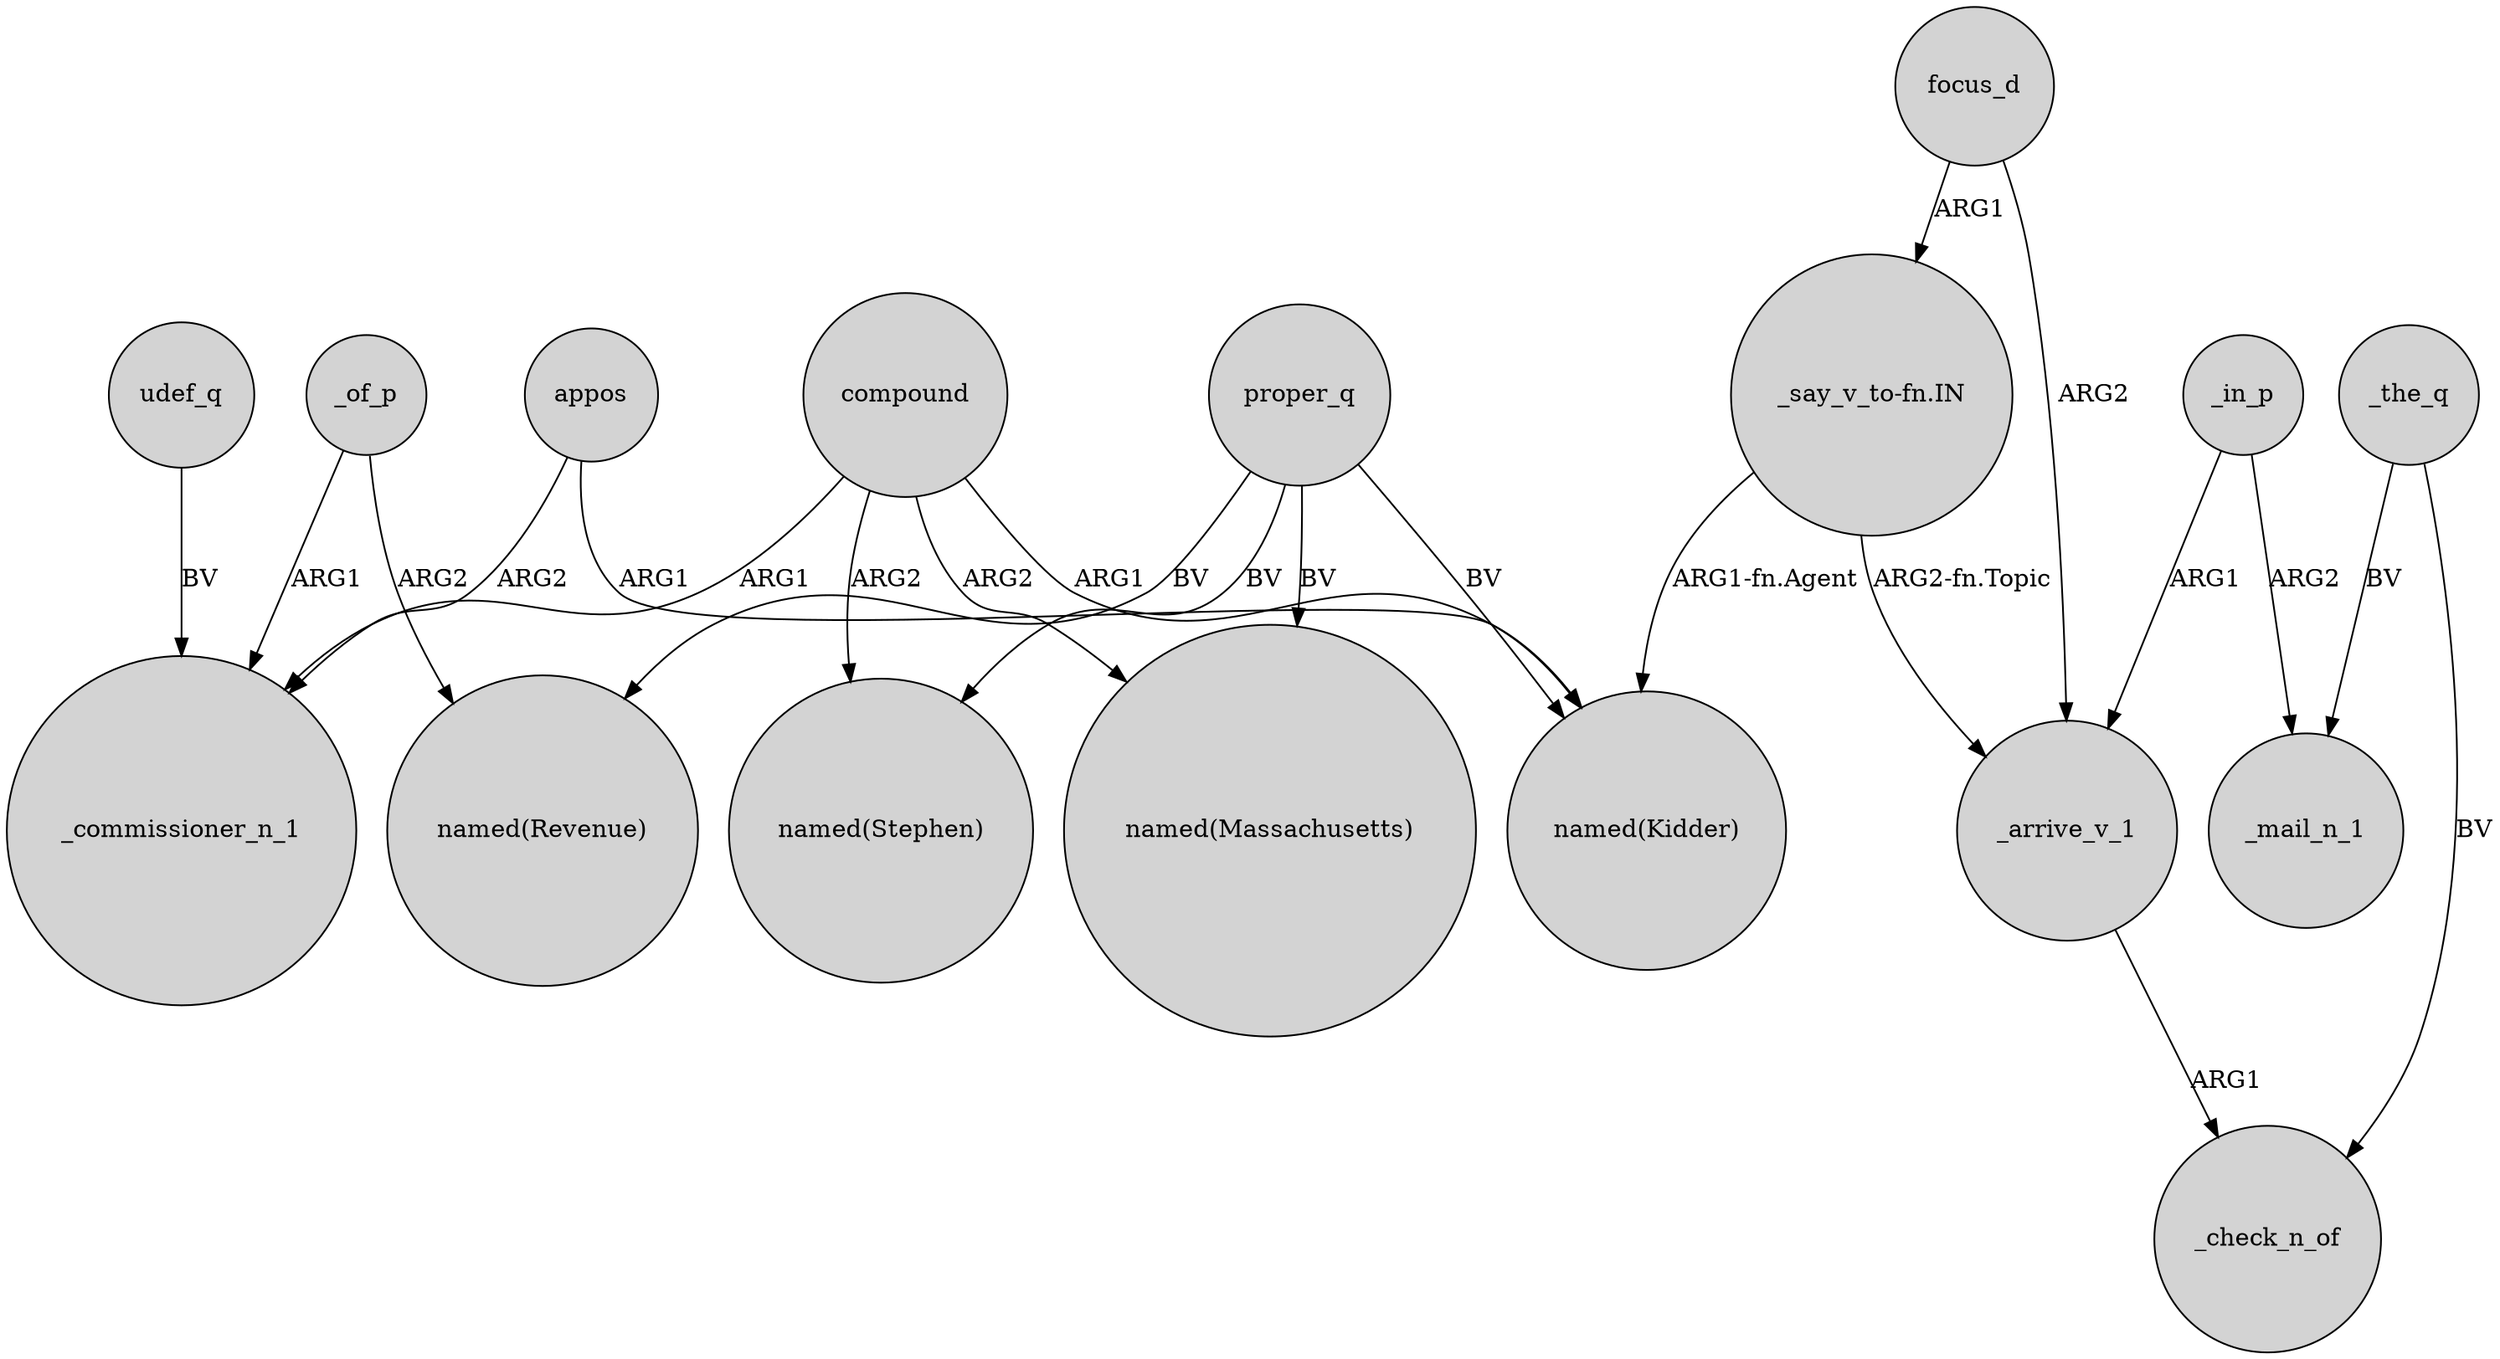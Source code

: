 digraph {
	node [shape=circle style=filled]
	appos -> _commissioner_n_1 [label=ARG2]
	compound -> "named(Kidder)" [label=ARG1]
	compound -> "named(Massachusetts)" [label=ARG2]
	"_say_v_to-fn.IN" -> _arrive_v_1 [label="ARG2-fn.Topic"]
	focus_d -> _arrive_v_1 [label=ARG2]
	proper_q -> "named(Revenue)" [label=BV]
	udef_q -> _commissioner_n_1 [label=BV]
	_the_q -> _mail_n_1 [label=BV]
	_the_q -> _check_n_of [label=BV]
	"_say_v_to-fn.IN" -> "named(Kidder)" [label="ARG1-fn.Agent"]
	appos -> "named(Kidder)" [label=ARG1]
	_of_p -> _commissioner_n_1 [label=ARG1]
	_in_p -> _arrive_v_1 [label=ARG1]
	_arrive_v_1 -> _check_n_of [label=ARG1]
	proper_q -> "named(Kidder)" [label=BV]
	compound -> _commissioner_n_1 [label=ARG1]
	proper_q -> "named(Massachusetts)" [label=BV]
	_in_p -> _mail_n_1 [label=ARG2]
	_of_p -> "named(Revenue)" [label=ARG2]
	proper_q -> "named(Stephen)" [label=BV]
	focus_d -> "_say_v_to-fn.IN" [label=ARG1]
	compound -> "named(Stephen)" [label=ARG2]
}

